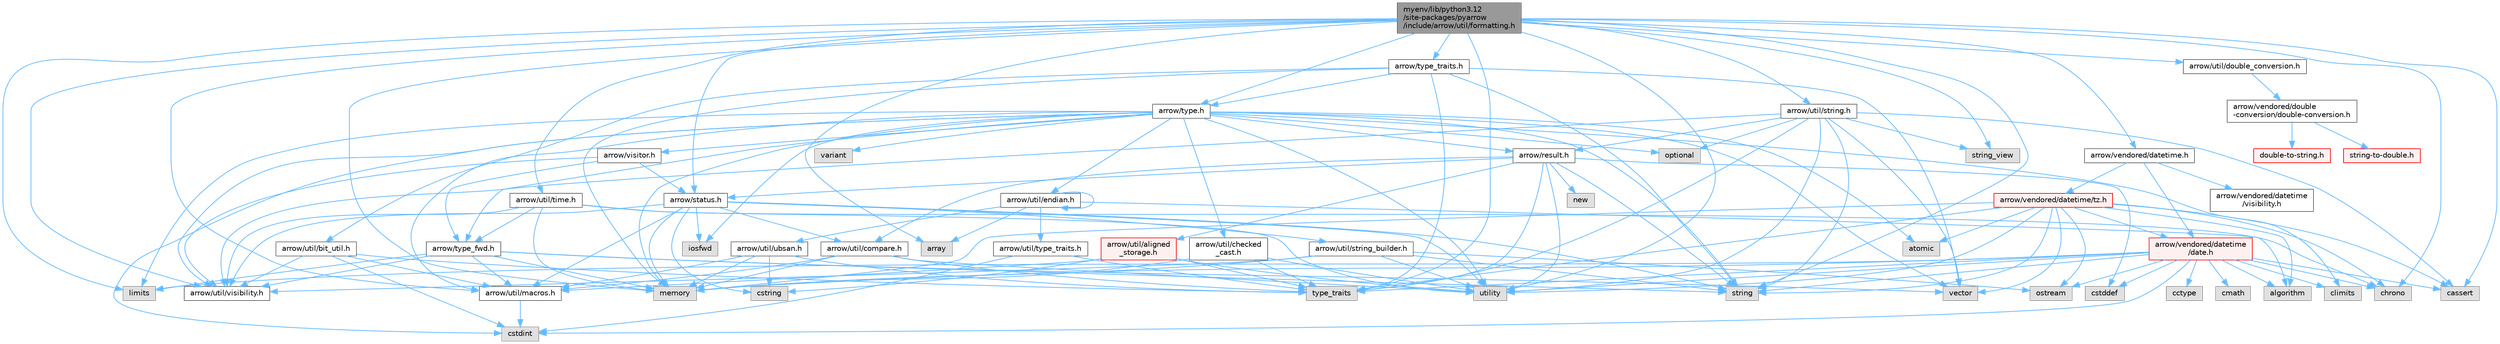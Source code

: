digraph "myenv/lib/python3.12/site-packages/pyarrow/include/arrow/util/formatting.h"
{
 // LATEX_PDF_SIZE
  bgcolor="transparent";
  edge [fontname=Helvetica,fontsize=10,labelfontname=Helvetica,labelfontsize=10];
  node [fontname=Helvetica,fontsize=10,shape=box,height=0.2,width=0.4];
  Node1 [id="Node000001",label="myenv/lib/python3.12\l/site-packages/pyarrow\l/include/arrow/util/formatting.h",height=0.2,width=0.4,color="gray40", fillcolor="grey60", style="filled", fontcolor="black",tooltip=" "];
  Node1 -> Node2 [id="edge1_Node000001_Node000002",color="steelblue1",style="solid",tooltip=" "];
  Node2 [id="Node000002",label="array",height=0.2,width=0.4,color="grey60", fillcolor="#E0E0E0", style="filled",tooltip=" "];
  Node1 -> Node3 [id="edge2_Node000001_Node000003",color="steelblue1",style="solid",tooltip=" "];
  Node3 [id="Node000003",label="cassert",height=0.2,width=0.4,color="grey60", fillcolor="#E0E0E0", style="filled",tooltip=" "];
  Node1 -> Node4 [id="edge3_Node000001_Node000004",color="steelblue1",style="solid",tooltip=" "];
  Node4 [id="Node000004",label="chrono",height=0.2,width=0.4,color="grey60", fillcolor="#E0E0E0", style="filled",tooltip=" "];
  Node1 -> Node5 [id="edge4_Node000001_Node000005",color="steelblue1",style="solid",tooltip=" "];
  Node5 [id="Node000005",label="limits",height=0.2,width=0.4,color="grey60", fillcolor="#E0E0E0", style="filled",tooltip=" "];
  Node1 -> Node6 [id="edge5_Node000001_Node000006",color="steelblue1",style="solid",tooltip=" "];
  Node6 [id="Node000006",label="memory",height=0.2,width=0.4,color="grey60", fillcolor="#E0E0E0", style="filled",tooltip=" "];
  Node1 -> Node7 [id="edge6_Node000001_Node000007",color="steelblue1",style="solid",tooltip=" "];
  Node7 [id="Node000007",label="string",height=0.2,width=0.4,color="grey60", fillcolor="#E0E0E0", style="filled",tooltip=" "];
  Node1 -> Node8 [id="edge7_Node000001_Node000008",color="steelblue1",style="solid",tooltip=" "];
  Node8 [id="Node000008",label="string_view",height=0.2,width=0.4,color="grey60", fillcolor="#E0E0E0", style="filled",tooltip=" "];
  Node1 -> Node9 [id="edge8_Node000001_Node000009",color="steelblue1",style="solid",tooltip=" "];
  Node9 [id="Node000009",label="type_traits",height=0.2,width=0.4,color="grey60", fillcolor="#E0E0E0", style="filled",tooltip=" "];
  Node1 -> Node10 [id="edge9_Node000001_Node000010",color="steelblue1",style="solid",tooltip=" "];
  Node10 [id="Node000010",label="utility",height=0.2,width=0.4,color="grey60", fillcolor="#E0E0E0", style="filled",tooltip=" "];
  Node1 -> Node11 [id="edge10_Node000001_Node000011",color="steelblue1",style="solid",tooltip=" "];
  Node11 [id="Node000011",label="arrow/status.h",height=0.2,width=0.4,color="grey40", fillcolor="white", style="filled",URL="$status_8h.html",tooltip=" "];
  Node11 -> Node12 [id="edge11_Node000011_Node000012",color="steelblue1",style="solid",tooltip=" "];
  Node12 [id="Node000012",label="cstring",height=0.2,width=0.4,color="grey60", fillcolor="#E0E0E0", style="filled",tooltip=" "];
  Node11 -> Node13 [id="edge12_Node000011_Node000013",color="steelblue1",style="solid",tooltip=" "];
  Node13 [id="Node000013",label="iosfwd",height=0.2,width=0.4,color="grey60", fillcolor="#E0E0E0", style="filled",tooltip=" "];
  Node11 -> Node6 [id="edge13_Node000011_Node000006",color="steelblue1",style="solid",tooltip=" "];
  Node11 -> Node7 [id="edge14_Node000011_Node000007",color="steelblue1",style="solid",tooltip=" "];
  Node11 -> Node10 [id="edge15_Node000011_Node000010",color="steelblue1",style="solid",tooltip=" "];
  Node11 -> Node14 [id="edge16_Node000011_Node000014",color="steelblue1",style="solid",tooltip=" "];
  Node14 [id="Node000014",label="arrow/util/compare.h",height=0.2,width=0.4,color="grey40", fillcolor="white", style="filled",URL="$util_2compare_8h.html",tooltip=" "];
  Node14 -> Node6 [id="edge17_Node000014_Node000006",color="steelblue1",style="solid",tooltip=" "];
  Node14 -> Node9 [id="edge18_Node000014_Node000009",color="steelblue1",style="solid",tooltip=" "];
  Node14 -> Node10 [id="edge19_Node000014_Node000010",color="steelblue1",style="solid",tooltip=" "];
  Node14 -> Node15 [id="edge20_Node000014_Node000015",color="steelblue1",style="solid",tooltip=" "];
  Node15 [id="Node000015",label="arrow/util/macros.h",height=0.2,width=0.4,color="grey40", fillcolor="white", style="filled",URL="$macros_8h.html",tooltip=" "];
  Node15 -> Node16 [id="edge21_Node000015_Node000016",color="steelblue1",style="solid",tooltip=" "];
  Node16 [id="Node000016",label="cstdint",height=0.2,width=0.4,color="grey60", fillcolor="#E0E0E0", style="filled",tooltip=" "];
  Node11 -> Node15 [id="edge22_Node000011_Node000015",color="steelblue1",style="solid",tooltip=" "];
  Node11 -> Node17 [id="edge23_Node000011_Node000017",color="steelblue1",style="solid",tooltip=" "];
  Node17 [id="Node000017",label="arrow/util/string_builder.h",height=0.2,width=0.4,color="grey40", fillcolor="white", style="filled",URL="$string__builder_8h.html",tooltip=" "];
  Node17 -> Node6 [id="edge24_Node000017_Node000006",color="steelblue1",style="solid",tooltip=" "];
  Node17 -> Node18 [id="edge25_Node000017_Node000018",color="steelblue1",style="solid",tooltip=" "];
  Node18 [id="Node000018",label="ostream",height=0.2,width=0.4,color="grey60", fillcolor="#E0E0E0", style="filled",tooltip=" "];
  Node17 -> Node7 [id="edge26_Node000017_Node000007",color="steelblue1",style="solid",tooltip=" "];
  Node17 -> Node10 [id="edge27_Node000017_Node000010",color="steelblue1",style="solid",tooltip=" "];
  Node17 -> Node19 [id="edge28_Node000017_Node000019",color="steelblue1",style="solid",tooltip=" "];
  Node19 [id="Node000019",label="arrow/util/visibility.h",height=0.2,width=0.4,color="grey40", fillcolor="white", style="filled",URL="$include_2arrow_2util_2visibility_8h.html",tooltip=" "];
  Node11 -> Node19 [id="edge29_Node000011_Node000019",color="steelblue1",style="solid",tooltip=" "];
  Node1 -> Node20 [id="edge30_Node000001_Node000020",color="steelblue1",style="solid",tooltip=" "];
  Node20 [id="Node000020",label="arrow/type.h",height=0.2,width=0.4,color="grey40", fillcolor="white", style="filled",URL="$type_8h.html",tooltip=" "];
  Node20 -> Node21 [id="edge31_Node000020_Node000021",color="steelblue1",style="solid",tooltip=" "];
  Node21 [id="Node000021",label="atomic",height=0.2,width=0.4,color="grey60", fillcolor="#E0E0E0", style="filled",tooltip=" "];
  Node20 -> Node22 [id="edge32_Node000020_Node000022",color="steelblue1",style="solid",tooltip=" "];
  Node22 [id="Node000022",label="climits",height=0.2,width=0.4,color="grey60", fillcolor="#E0E0E0", style="filled",tooltip=" "];
  Node20 -> Node16 [id="edge33_Node000020_Node000016",color="steelblue1",style="solid",tooltip=" "];
  Node20 -> Node13 [id="edge34_Node000020_Node000013",color="steelblue1",style="solid",tooltip=" "];
  Node20 -> Node5 [id="edge35_Node000020_Node000005",color="steelblue1",style="solid",tooltip=" "];
  Node20 -> Node6 [id="edge36_Node000020_Node000006",color="steelblue1",style="solid",tooltip=" "];
  Node20 -> Node23 [id="edge37_Node000020_Node000023",color="steelblue1",style="solid",tooltip=" "];
  Node23 [id="Node000023",label="optional",height=0.2,width=0.4,color="grey60", fillcolor="#E0E0E0", style="filled",tooltip=" "];
  Node20 -> Node7 [id="edge38_Node000020_Node000007",color="steelblue1",style="solid",tooltip=" "];
  Node20 -> Node10 [id="edge39_Node000020_Node000010",color="steelblue1",style="solid",tooltip=" "];
  Node20 -> Node24 [id="edge40_Node000020_Node000024",color="steelblue1",style="solid",tooltip=" "];
  Node24 [id="Node000024",label="variant",height=0.2,width=0.4,color="grey60", fillcolor="#E0E0E0", style="filled",tooltip=" "];
  Node20 -> Node25 [id="edge41_Node000020_Node000025",color="steelblue1",style="solid",tooltip=" "];
  Node25 [id="Node000025",label="vector",height=0.2,width=0.4,color="grey60", fillcolor="#E0E0E0", style="filled",tooltip=" "];
  Node20 -> Node26 [id="edge42_Node000020_Node000026",color="steelblue1",style="solid",tooltip=" "];
  Node26 [id="Node000026",label="arrow/result.h",height=0.2,width=0.4,color="grey40", fillcolor="white", style="filled",URL="$result_8h.html",tooltip=" "];
  Node26 -> Node27 [id="edge43_Node000026_Node000027",color="steelblue1",style="solid",tooltip=" "];
  Node27 [id="Node000027",label="cstddef",height=0.2,width=0.4,color="grey60", fillcolor="#E0E0E0", style="filled",tooltip=" "];
  Node26 -> Node28 [id="edge44_Node000026_Node000028",color="steelblue1",style="solid",tooltip=" "];
  Node28 [id="Node000028",label="new",height=0.2,width=0.4,color="grey60", fillcolor="#E0E0E0", style="filled",tooltip=" "];
  Node26 -> Node7 [id="edge45_Node000026_Node000007",color="steelblue1",style="solid",tooltip=" "];
  Node26 -> Node9 [id="edge46_Node000026_Node000009",color="steelblue1",style="solid",tooltip=" "];
  Node26 -> Node10 [id="edge47_Node000026_Node000010",color="steelblue1",style="solid",tooltip=" "];
  Node26 -> Node11 [id="edge48_Node000026_Node000011",color="steelblue1",style="solid",tooltip=" "];
  Node26 -> Node29 [id="edge49_Node000026_Node000029",color="steelblue1",style="solid",tooltip=" "];
  Node29 [id="Node000029",label="arrow/util/aligned\l_storage.h",height=0.2,width=0.4,color="red", fillcolor="#FFF0F0", style="filled",URL="$aligned__storage_8h.html",tooltip=" "];
  Node29 -> Node12 [id="edge50_Node000029_Node000012",color="steelblue1",style="solid",tooltip=" "];
  Node29 -> Node9 [id="edge51_Node000029_Node000009",color="steelblue1",style="solid",tooltip=" "];
  Node29 -> Node10 [id="edge52_Node000029_Node000010",color="steelblue1",style="solid",tooltip=" "];
  Node29 -> Node15 [id="edge53_Node000029_Node000015",color="steelblue1",style="solid",tooltip=" "];
  Node26 -> Node14 [id="edge54_Node000026_Node000014",color="steelblue1",style="solid",tooltip=" "];
  Node20 -> Node31 [id="edge55_Node000020_Node000031",color="steelblue1",style="solid",tooltip=" "];
  Node31 [id="Node000031",label="arrow/type_fwd.h",height=0.2,width=0.4,color="grey40", fillcolor="white", style="filled",URL="$arrow_2type__fwd_8h.html",tooltip=" "];
  Node31 -> Node5 [id="edge56_Node000031_Node000005",color="steelblue1",style="solid",tooltip=" "];
  Node31 -> Node6 [id="edge57_Node000031_Node000006",color="steelblue1",style="solid",tooltip=" "];
  Node31 -> Node7 [id="edge58_Node000031_Node000007",color="steelblue1",style="solid",tooltip=" "];
  Node31 -> Node25 [id="edge59_Node000031_Node000025",color="steelblue1",style="solid",tooltip=" "];
  Node31 -> Node15 [id="edge60_Node000031_Node000015",color="steelblue1",style="solid",tooltip=" "];
  Node31 -> Node19 [id="edge61_Node000031_Node000019",color="steelblue1",style="solid",tooltip=" "];
  Node20 -> Node32 [id="edge62_Node000020_Node000032",color="steelblue1",style="solid",tooltip=" "];
  Node32 [id="Node000032",label="arrow/util/checked\l_cast.h",height=0.2,width=0.4,color="grey40", fillcolor="white", style="filled",URL="$checked__cast_8h.html",tooltip=" "];
  Node32 -> Node6 [id="edge63_Node000032_Node000006",color="steelblue1",style="solid",tooltip=" "];
  Node32 -> Node9 [id="edge64_Node000032_Node000009",color="steelblue1",style="solid",tooltip=" "];
  Node32 -> Node10 [id="edge65_Node000032_Node000010",color="steelblue1",style="solid",tooltip=" "];
  Node20 -> Node33 [id="edge66_Node000020_Node000033",color="steelblue1",style="solid",tooltip=" "];
  Node33 [id="Node000033",label="arrow/util/endian.h",height=0.2,width=0.4,color="grey40", fillcolor="white", style="filled",URL="$endian_8h.html",tooltip=" "];
  Node33 -> Node33 [id="edge67_Node000033_Node000033",color="steelblue1",style="solid",tooltip=" "];
  Node33 -> Node34 [id="edge68_Node000033_Node000034",color="steelblue1",style="solid",tooltip=" "];
  Node34 [id="Node000034",label="algorithm",height=0.2,width=0.4,color="grey60", fillcolor="#E0E0E0", style="filled",tooltip=" "];
  Node33 -> Node2 [id="edge69_Node000033_Node000002",color="steelblue1",style="solid",tooltip=" "];
  Node33 -> Node35 [id="edge70_Node000033_Node000035",color="steelblue1",style="solid",tooltip=" "];
  Node35 [id="Node000035",label="arrow/util/type_traits.h",height=0.2,width=0.4,color="grey40", fillcolor="white", style="filled",URL="$include_2arrow_2util_2type__traits_8h.html",tooltip=" "];
  Node35 -> Node16 [id="edge71_Node000035_Node000016",color="steelblue1",style="solid",tooltip=" "];
  Node35 -> Node9 [id="edge72_Node000035_Node000009",color="steelblue1",style="solid",tooltip=" "];
  Node33 -> Node36 [id="edge73_Node000033_Node000036",color="steelblue1",style="solid",tooltip=" "];
  Node36 [id="Node000036",label="arrow/util/ubsan.h",height=0.2,width=0.4,color="grey40", fillcolor="white", style="filled",URL="$ubsan_8h.html",tooltip=" "];
  Node36 -> Node12 [id="edge74_Node000036_Node000012",color="steelblue1",style="solid",tooltip=" "];
  Node36 -> Node6 [id="edge75_Node000036_Node000006",color="steelblue1",style="solid",tooltip=" "];
  Node36 -> Node9 [id="edge76_Node000036_Node000009",color="steelblue1",style="solid",tooltip=" "];
  Node36 -> Node15 [id="edge77_Node000036_Node000015",color="steelblue1",style="solid",tooltip=" "];
  Node20 -> Node15 [id="edge78_Node000020_Node000015",color="steelblue1",style="solid",tooltip=" "];
  Node20 -> Node19 [id="edge79_Node000020_Node000019",color="steelblue1",style="solid",tooltip=" "];
  Node20 -> Node37 [id="edge80_Node000020_Node000037",color="steelblue1",style="solid",tooltip=" "];
  Node37 [id="Node000037",label="arrow/visitor.h",height=0.2,width=0.4,color="grey40", fillcolor="white", style="filled",URL="$visitor_8h.html",tooltip=" "];
  Node37 -> Node11 [id="edge81_Node000037_Node000011",color="steelblue1",style="solid",tooltip=" "];
  Node37 -> Node31 [id="edge82_Node000037_Node000031",color="steelblue1",style="solid",tooltip=" "];
  Node37 -> Node19 [id="edge83_Node000037_Node000019",color="steelblue1",style="solid",tooltip=" "];
  Node1 -> Node38 [id="edge84_Node000001_Node000038",color="steelblue1",style="solid",tooltip=" "];
  Node38 [id="Node000038",label="arrow/type_traits.h",height=0.2,width=0.4,color="grey40", fillcolor="white", style="filled",URL="$include_2arrow_2type__traits_8h.html",tooltip=" "];
  Node38 -> Node6 [id="edge85_Node000038_Node000006",color="steelblue1",style="solid",tooltip=" "];
  Node38 -> Node7 [id="edge86_Node000038_Node000007",color="steelblue1",style="solid",tooltip=" "];
  Node38 -> Node9 [id="edge87_Node000038_Node000009",color="steelblue1",style="solid",tooltip=" "];
  Node38 -> Node25 [id="edge88_Node000038_Node000025",color="steelblue1",style="solid",tooltip=" "];
  Node38 -> Node20 [id="edge89_Node000038_Node000020",color="steelblue1",style="solid",tooltip=" "];
  Node38 -> Node39 [id="edge90_Node000038_Node000039",color="steelblue1",style="solid",tooltip=" "];
  Node39 [id="Node000039",label="arrow/util/bit_util.h",height=0.2,width=0.4,color="grey40", fillcolor="white", style="filled",URL="$bit__util_8h.html",tooltip=" "];
  Node39 -> Node16 [id="edge91_Node000039_Node000016",color="steelblue1",style="solid",tooltip=" "];
  Node39 -> Node9 [id="edge92_Node000039_Node000009",color="steelblue1",style="solid",tooltip=" "];
  Node39 -> Node15 [id="edge93_Node000039_Node000015",color="steelblue1",style="solid",tooltip=" "];
  Node39 -> Node19 [id="edge94_Node000039_Node000019",color="steelblue1",style="solid",tooltip=" "];
  Node1 -> Node40 [id="edge95_Node000001_Node000040",color="steelblue1",style="solid",tooltip=" "];
  Node40 [id="Node000040",label="arrow/util/double_conversion.h",height=0.2,width=0.4,color="grey40", fillcolor="white", style="filled",URL="$double__conversion_8h.html",tooltip=" "];
  Node40 -> Node41 [id="edge96_Node000040_Node000041",color="steelblue1",style="solid",tooltip=" "];
  Node41 [id="Node000041",label="arrow/vendored/double\l-conversion/double-conversion.h",height=0.2,width=0.4,color="grey40", fillcolor="white", style="filled",URL="$double-conversion_8h.html",tooltip=" "];
  Node41 -> Node42 [id="edge97_Node000041_Node000042",color="steelblue1",style="solid",tooltip=" "];
  Node42 [id="Node000042",label="string-to-double.h",height=0.2,width=0.4,color="red", fillcolor="#FFF0F0", style="filled",URL="$string-to-double_8h.html",tooltip=" "];
  Node41 -> Node46 [id="edge98_Node000041_Node000046",color="steelblue1",style="solid",tooltip=" "];
  Node46 [id="Node000046",label="double-to-string.h",height=0.2,width=0.4,color="red", fillcolor="#FFF0F0", style="filled",URL="$double-to-string_8h.html",tooltip=" "];
  Node1 -> Node15 [id="edge99_Node000001_Node000015",color="steelblue1",style="solid",tooltip=" "];
  Node1 -> Node47 [id="edge100_Node000001_Node000047",color="steelblue1",style="solid",tooltip=" "];
  Node47 [id="Node000047",label="arrow/util/string.h",height=0.2,width=0.4,color="grey40", fillcolor="white", style="filled",URL="$string_8h.html",tooltip=" "];
  Node47 -> Node3 [id="edge101_Node000047_Node000003",color="steelblue1",style="solid",tooltip=" "];
  Node47 -> Node23 [id="edge102_Node000047_Node000023",color="steelblue1",style="solid",tooltip=" "];
  Node47 -> Node7 [id="edge103_Node000047_Node000007",color="steelblue1",style="solid",tooltip=" "];
  Node47 -> Node8 [id="edge104_Node000047_Node000008",color="steelblue1",style="solid",tooltip=" "];
  Node47 -> Node9 [id="edge105_Node000047_Node000009",color="steelblue1",style="solid",tooltip=" "];
  Node47 -> Node10 [id="edge106_Node000047_Node000010",color="steelblue1",style="solid",tooltip=" "];
  Node47 -> Node25 [id="edge107_Node000047_Node000025",color="steelblue1",style="solid",tooltip=" "];
  Node47 -> Node26 [id="edge108_Node000047_Node000026",color="steelblue1",style="solid",tooltip=" "];
  Node47 -> Node19 [id="edge109_Node000047_Node000019",color="steelblue1",style="solid",tooltip=" "];
  Node1 -> Node48 [id="edge110_Node000001_Node000048",color="steelblue1",style="solid",tooltip=" "];
  Node48 [id="Node000048",label="arrow/util/time.h",height=0.2,width=0.4,color="grey40", fillcolor="white", style="filled",URL="$time_8h.html",tooltip=" "];
  Node48 -> Node4 [id="edge111_Node000048_Node000004",color="steelblue1",style="solid",tooltip=" "];
  Node48 -> Node6 [id="edge112_Node000048_Node000006",color="steelblue1",style="solid",tooltip=" "];
  Node48 -> Node10 [id="edge113_Node000048_Node000010",color="steelblue1",style="solid",tooltip=" "];
  Node48 -> Node31 [id="edge114_Node000048_Node000031",color="steelblue1",style="solid",tooltip=" "];
  Node48 -> Node19 [id="edge115_Node000048_Node000019",color="steelblue1",style="solid",tooltip=" "];
  Node1 -> Node19 [id="edge116_Node000001_Node000019",color="steelblue1",style="solid",tooltip=" "];
  Node1 -> Node49 [id="edge117_Node000001_Node000049",color="steelblue1",style="solid",tooltip=" "];
  Node49 [id="Node000049",label="arrow/vendored/datetime.h",height=0.2,width=0.4,color="grey40", fillcolor="white", style="filled",URL="$include_2arrow_2vendored_2datetime_8h.html",tooltip=" "];
  Node49 -> Node50 [id="edge118_Node000049_Node000050",color="steelblue1",style="solid",tooltip=" "];
  Node50 [id="Node000050",label="arrow/vendored/datetime\l/visibility.h",height=0.2,width=0.4,color="grey40", fillcolor="white", style="filled",URL="$include_2arrow_2vendored_2datetime_2visibility_8h.html",tooltip=" "];
  Node49 -> Node51 [id="edge119_Node000049_Node000051",color="steelblue1",style="solid",tooltip=" "];
  Node51 [id="Node000051",label="arrow/vendored/datetime\l/date.h",height=0.2,width=0.4,color="red", fillcolor="#FFF0F0", style="filled",URL="$date_8h.html",tooltip=" "];
  Node51 -> Node3 [id="edge120_Node000051_Node000003",color="steelblue1",style="solid",tooltip=" "];
  Node51 -> Node34 [id="edge121_Node000051_Node000034",color="steelblue1",style="solid",tooltip=" "];
  Node51 -> Node52 [id="edge122_Node000051_Node000052",color="steelblue1",style="solid",tooltip=" "];
  Node52 [id="Node000052",label="cctype",height=0.2,width=0.4,color="grey60", fillcolor="#E0E0E0", style="filled",tooltip=" "];
  Node51 -> Node4 [id="edge123_Node000051_Node000004",color="steelblue1",style="solid",tooltip=" "];
  Node51 -> Node22 [id="edge124_Node000051_Node000022",color="steelblue1",style="solid",tooltip=" "];
  Node51 -> Node53 [id="edge125_Node000051_Node000053",color="steelblue1",style="solid",tooltip=" "];
  Node53 [id="Node000053",label="cmath",height=0.2,width=0.4,color="grey60", fillcolor="#E0E0E0", style="filled",tooltip=" "];
  Node51 -> Node27 [id="edge126_Node000051_Node000027",color="steelblue1",style="solid",tooltip=" "];
  Node51 -> Node16 [id="edge127_Node000051_Node000016",color="steelblue1",style="solid",tooltip=" "];
  Node51 -> Node5 [id="edge128_Node000051_Node000005",color="steelblue1",style="solid",tooltip=" "];
  Node51 -> Node6 [id="edge129_Node000051_Node000006",color="steelblue1",style="solid",tooltip=" "];
  Node51 -> Node18 [id="edge130_Node000051_Node000018",color="steelblue1",style="solid",tooltip=" "];
  Node51 -> Node7 [id="edge131_Node000051_Node000007",color="steelblue1",style="solid",tooltip=" "];
  Node51 -> Node10 [id="edge132_Node000051_Node000010",color="steelblue1",style="solid",tooltip=" "];
  Node51 -> Node9 [id="edge133_Node000051_Node000009",color="steelblue1",style="solid",tooltip=" "];
  Node49 -> Node62 [id="edge134_Node000049_Node000062",color="steelblue1",style="solid",tooltip=" "];
  Node62 [id="Node000062",label="arrow/vendored/datetime/tz.h",height=0.2,width=0.4,color="red", fillcolor="#FFF0F0", style="filled",URL="$tz_8h.html",tooltip=" "];
  Node62 -> Node51 [id="edge135_Node000062_Node000051",color="steelblue1",style="solid",tooltip=" "];
  Node62 -> Node34 [id="edge136_Node000062_Node000034",color="steelblue1",style="solid",tooltip=" "];
  Node62 -> Node21 [id="edge137_Node000062_Node000021",color="steelblue1",style="solid",tooltip=" "];
  Node62 -> Node3 [id="edge138_Node000062_Node000003",color="steelblue1",style="solid",tooltip=" "];
  Node62 -> Node4 [id="edge139_Node000062_Node000004",color="steelblue1",style="solid",tooltip=" "];
  Node62 -> Node6 [id="edge140_Node000062_Node000006",color="steelblue1",style="solid",tooltip=" "];
  Node62 -> Node18 [id="edge141_Node000062_Node000018",color="steelblue1",style="solid",tooltip=" "];
  Node62 -> Node7 [id="edge142_Node000062_Node000007",color="steelblue1",style="solid",tooltip=" "];
  Node62 -> Node9 [id="edge143_Node000062_Node000009",color="steelblue1",style="solid",tooltip=" "];
  Node62 -> Node10 [id="edge144_Node000062_Node000010",color="steelblue1",style="solid",tooltip=" "];
  Node62 -> Node25 [id="edge145_Node000062_Node000025",color="steelblue1",style="solid",tooltip=" "];
}
